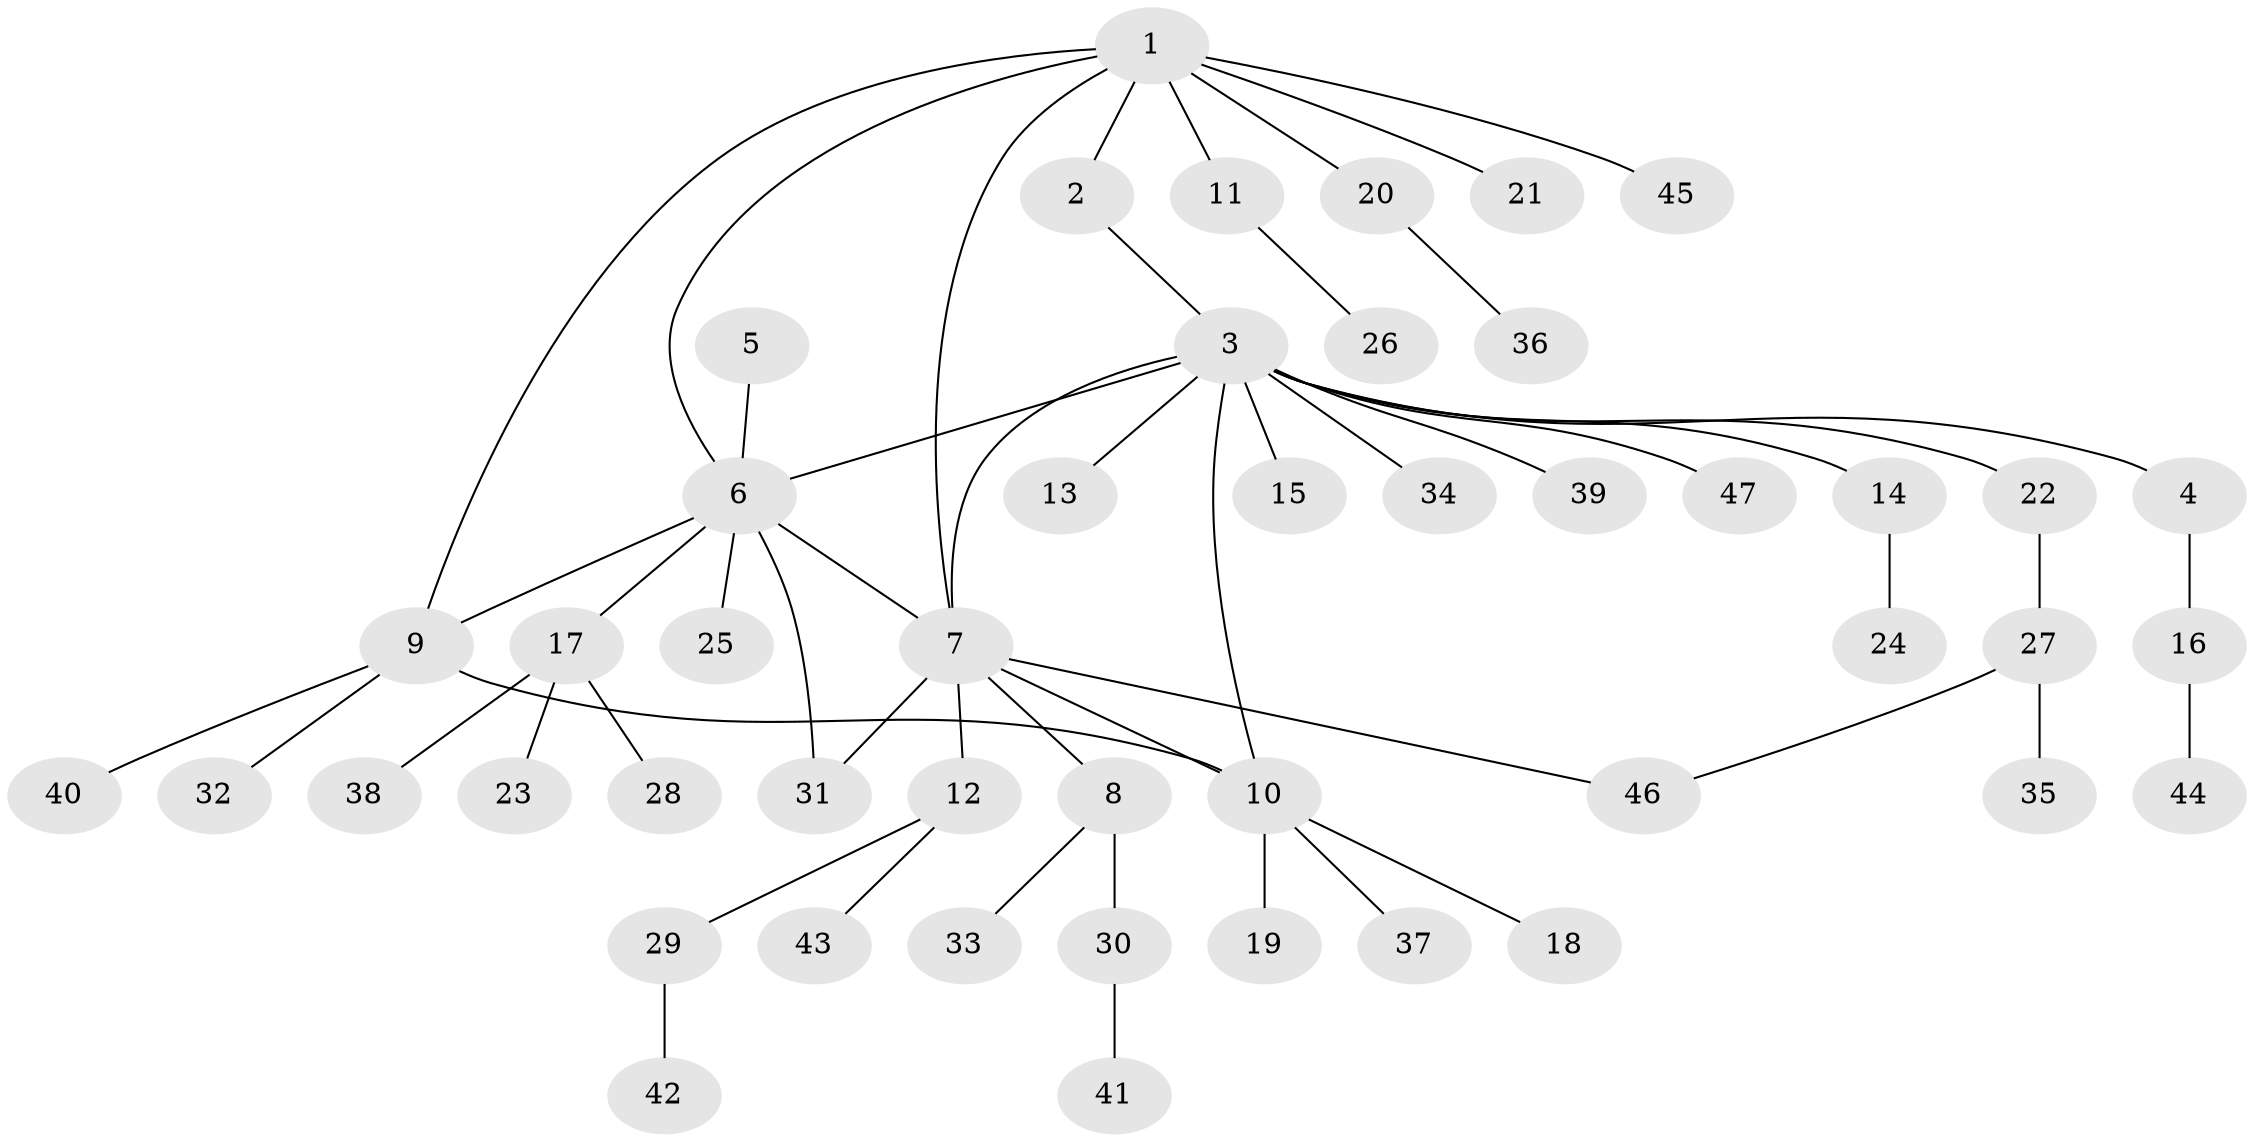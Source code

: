 // coarse degree distribution, {7: 0.03125, 2: 0.09375, 11: 0.0625, 1: 0.71875, 5: 0.0625, 4: 0.03125}
// Generated by graph-tools (version 1.1) at 2025/19/03/04/25 18:19:48]
// undirected, 47 vertices, 54 edges
graph export_dot {
graph [start="1"]
  node [color=gray90,style=filled];
  1;
  2;
  3;
  4;
  5;
  6;
  7;
  8;
  9;
  10;
  11;
  12;
  13;
  14;
  15;
  16;
  17;
  18;
  19;
  20;
  21;
  22;
  23;
  24;
  25;
  26;
  27;
  28;
  29;
  30;
  31;
  32;
  33;
  34;
  35;
  36;
  37;
  38;
  39;
  40;
  41;
  42;
  43;
  44;
  45;
  46;
  47;
  1 -- 2;
  1 -- 6;
  1 -- 7;
  1 -- 9;
  1 -- 11;
  1 -- 20;
  1 -- 21;
  1 -- 45;
  2 -- 3;
  3 -- 4;
  3 -- 6;
  3 -- 7;
  3 -- 10;
  3 -- 13;
  3 -- 14;
  3 -- 15;
  3 -- 22;
  3 -- 34;
  3 -- 39;
  3 -- 47;
  4 -- 16;
  5 -- 6;
  6 -- 7;
  6 -- 9;
  6 -- 17;
  6 -- 25;
  6 -- 31;
  7 -- 8;
  7 -- 10;
  7 -- 12;
  7 -- 31;
  7 -- 46;
  8 -- 30;
  8 -- 33;
  9 -- 10;
  9 -- 32;
  9 -- 40;
  10 -- 18;
  10 -- 19;
  10 -- 37;
  11 -- 26;
  12 -- 29;
  12 -- 43;
  14 -- 24;
  16 -- 44;
  17 -- 23;
  17 -- 28;
  17 -- 38;
  20 -- 36;
  22 -- 27;
  27 -- 35;
  27 -- 46;
  29 -- 42;
  30 -- 41;
}
